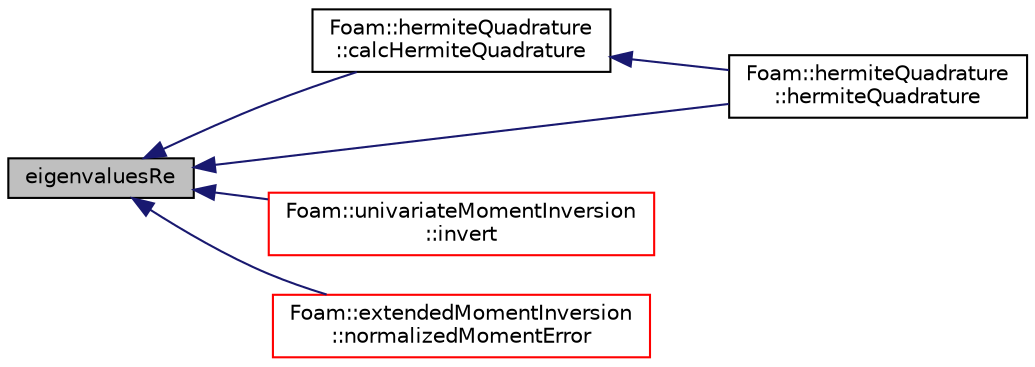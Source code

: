 digraph "eigenvaluesRe"
{
  bgcolor="transparent";
  edge [fontname="Helvetica",fontsize="10",labelfontname="Helvetica",labelfontsize="10"];
  node [fontname="Helvetica",fontsize="10",shape=record];
  rankdir="LR";
  Node1 [label="eigenvaluesRe",height=0.2,width=0.4,color="black", fillcolor="grey75", style="filled", fontcolor="black"];
  Node1 -> Node2 [dir="back",color="midnightblue",fontsize="10",style="solid",fontname="Helvetica"];
  Node2 [label="Foam::hermiteQuadrature\l::calcHermiteQuadrature",height=0.2,width=0.4,color="black",URL="$a00087.html#a34322b582d3e8a8ffe6326d70f188fe7"];
  Node2 -> Node3 [dir="back",color="midnightblue",fontsize="10",style="solid",fontname="Helvetica"];
  Node3 [label="Foam::hermiteQuadrature\l::hermiteQuadrature",height=0.2,width=0.4,color="black",URL="$a00087.html#a54fda1eff92961a4338bb81d11e3eac7",tooltip="Construct from a scalarDiagonalMatrix. "];
  Node1 -> Node3 [dir="back",color="midnightblue",fontsize="10",style="solid",fontname="Helvetica"];
  Node1 -> Node4 [dir="back",color="midnightblue",fontsize="10",style="solid",fontname="Helvetica"];
  Node4 [label="Foam::univariateMomentInversion\l::invert",height=0.2,width=0.4,color="red",URL="$a00214.html#af2d72953108395e48c42760a2f79fa5b",tooltip="Invert the set of moments to compute weights and abscissae. "];
  Node1 -> Node5 [dir="back",color="midnightblue",fontsize="10",style="solid",fontname="Helvetica"];
  Node5 [label="Foam::extendedMomentInversion\l::normalizedMomentError",height=0.2,width=0.4,color="red",URL="$a00065.html#a21b737ce5ace3ad03f53c403f8e33127",tooltip="Compute the normalized moment error. "];
}
